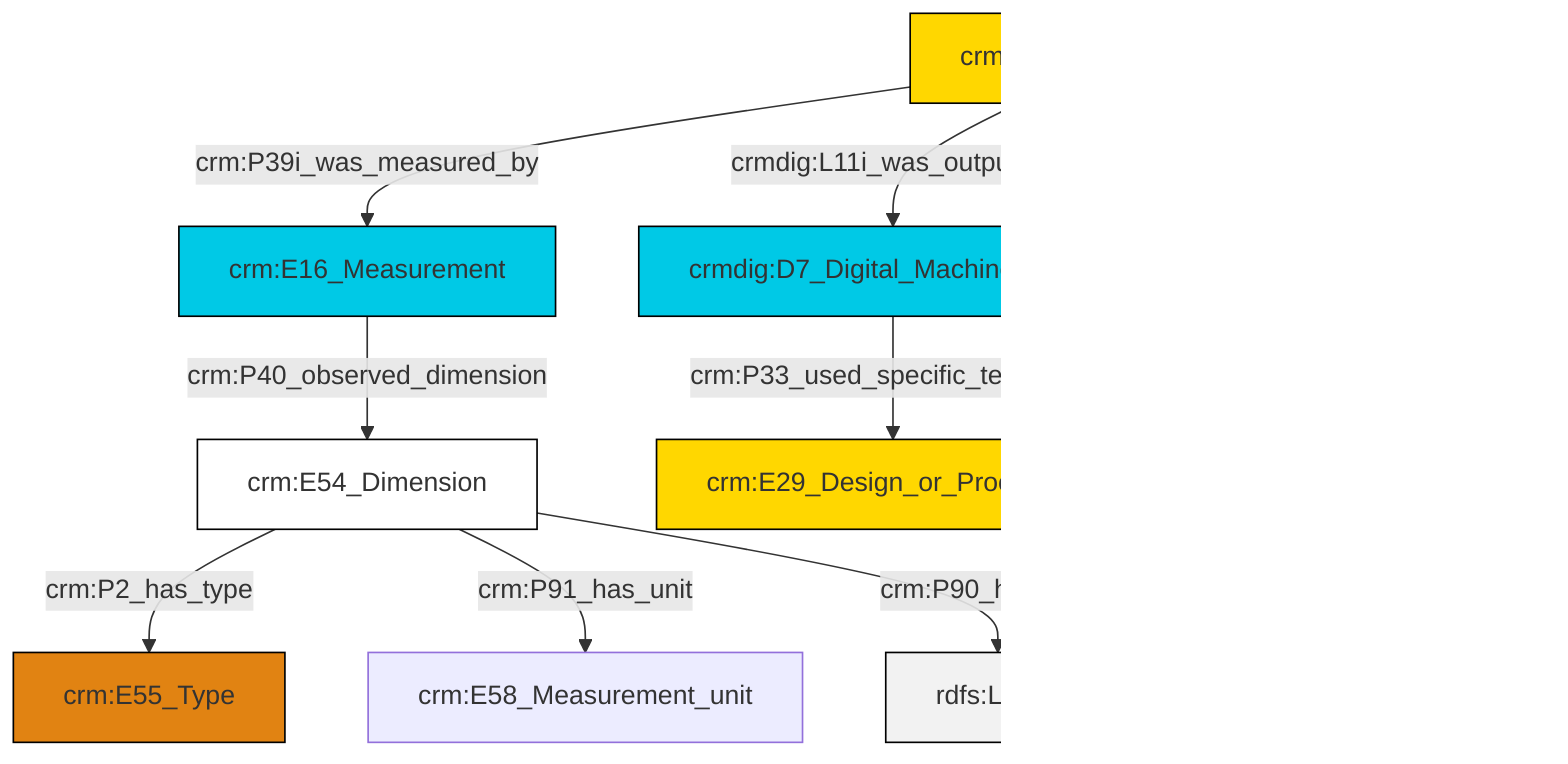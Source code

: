 graph TD
classDef Literal fill:#f2f2f2,stroke:#000000;
classDef CRM_Entity fill:#FFFFFF,stroke:#000000;
classDef Temporal_Entity fill:#00C9E6, stroke:#000000;
classDef Type fill:#E18312, stroke:#000000;
classDef Time-Span fill:#2C9C91, stroke:#000000;
classDef Appellation fill:#FFEB7F, stroke:#000000;
classDef Place fill:#008836, stroke:#000000;
classDef Persistent_Item fill:#B266B2, stroke:#000000;
classDef Conceptual_Object fill:#FFD700, stroke:#000000;
classDef Physical_Thing fill:#D2B48C, stroke:#000000;
classDef Actor fill:#f58aad, stroke:#000000;
classDef PC_Classes fill:#4ce600, stroke:#000000;
classDef Multi fill:#cccccc,stroke:#000000;

2["crmdig:D7_Digital_Machine_Event"]:::Temporal_Entity -->|crm:P33_used_specific_technique| 10["crm:E29_Design_or_Procedure"]:::Conceptual_Object
0["crm:E54_Dimension"]:::CRM_Entity -->|crm:P2_has_type| 4["crm:E55_Type"]:::Type
0["crm:E54_Dimension"]:::CRM_Entity -->|crm:P91_has_unit| 6["crm:E58_Measurement_unit"]:::Default
11["crmdig:D1_Digital_Object"]:::Conceptual_Object -->|crmdig:L11i_was_output_of| 2["crmdig:D7_Digital_Machine_Event"]:::Temporal_Entity
8["crm:E16_Measurement"]:::Temporal_Entity -->|crm:P40_observed_dimension| 0["crm:E54_Dimension"]:::CRM_Entity
11["crmdig:D1_Digital_Object"]:::Conceptual_Object -->|crm:P39i_was_measured_by| 8["crm:E16_Measurement"]:::Temporal_Entity
11["crmdig:D1_Digital_Object"]:::Conceptual_Object -->|crm:P190_has_symbolic_content| 14[rdfs:Literal]:::Literal
0["crm:E54_Dimension"]:::CRM_Entity -->|crm:P90_has_value| 15[rdfs:Literal]:::Literal